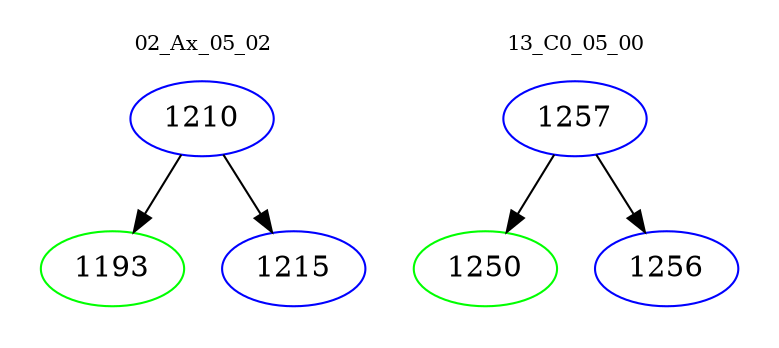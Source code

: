 digraph{
subgraph cluster_0 {
color = white
label = "02_Ax_05_02";
fontsize=10;
T0_1210 [label="1210", color="blue"]
T0_1210 -> T0_1193 [color="black"]
T0_1193 [label="1193", color="green"]
T0_1210 -> T0_1215 [color="black"]
T0_1215 [label="1215", color="blue"]
}
subgraph cluster_1 {
color = white
label = "13_C0_05_00";
fontsize=10;
T1_1257 [label="1257", color="blue"]
T1_1257 -> T1_1250 [color="black"]
T1_1250 [label="1250", color="green"]
T1_1257 -> T1_1256 [color="black"]
T1_1256 [label="1256", color="blue"]
}
}
